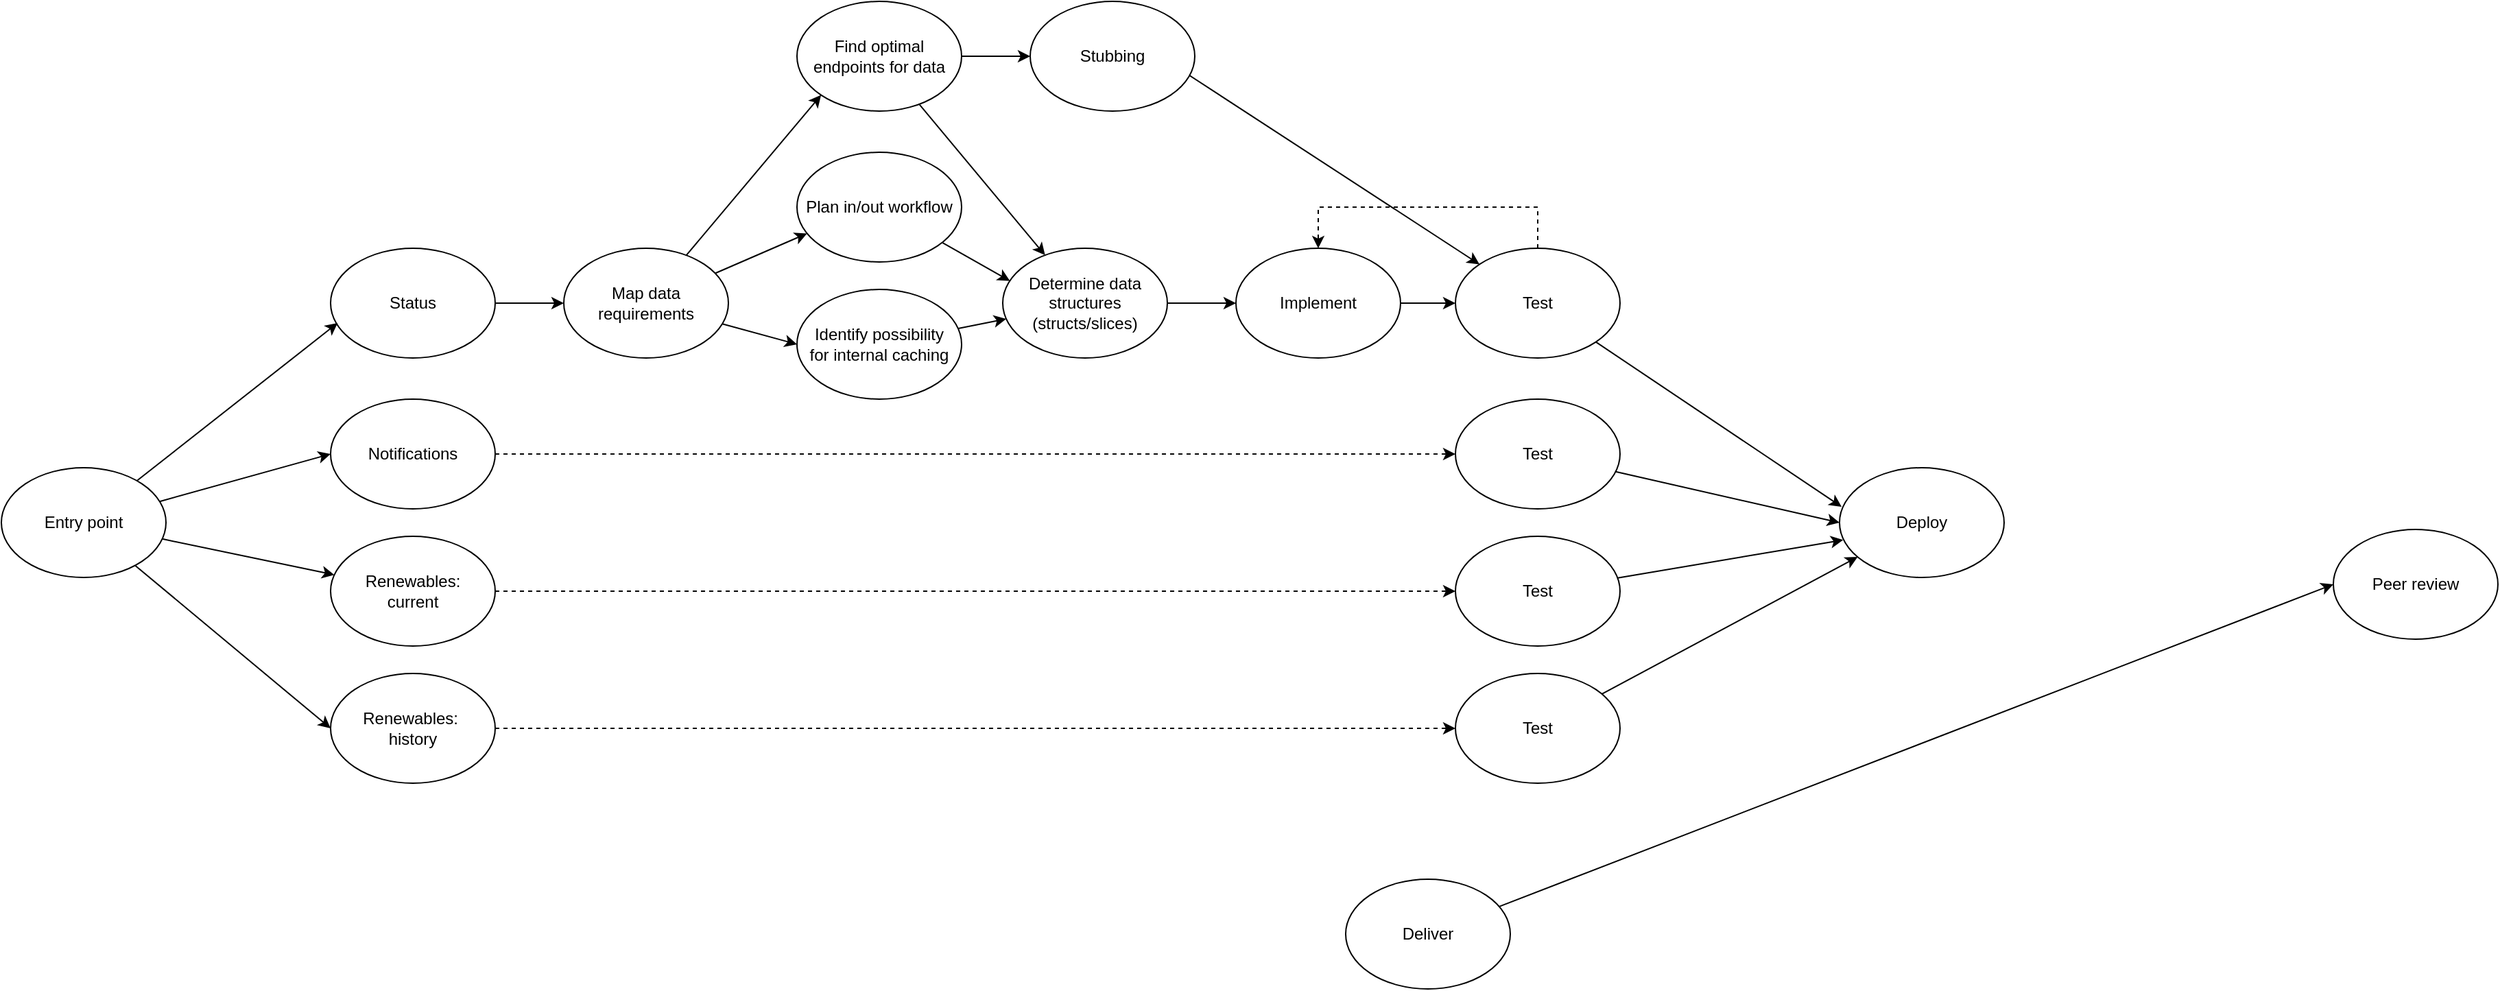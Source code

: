 <mxfile version="20.8.16" type="device"><diagram name="Page-1" id="SvMaIwNL90Uj27FDivkC"><mxGraphModel dx="2191" dy="1275" grid="1" gridSize="10" guides="1" tooltips="1" connect="1" arrows="1" fold="1" page="1" pageScale="1" pageWidth="827" pageHeight="1169" math="0" shadow="0"><root><mxCell id="0"/><mxCell id="1" parent="0"/><mxCell id="GjgoELPulGa1H9oOtkQz-29" style="edgeStyle=none;rounded=0;orthogonalLoop=1;jettySize=auto;html=1;entryX=0;entryY=0.5;entryDx=0;entryDy=0;" edge="1" parent="1" source="GjgoELPulGa1H9oOtkQz-1" target="GjgoELPulGa1H9oOtkQz-8"><mxGeometry relative="1" as="geometry"/></mxCell><mxCell id="GjgoELPulGa1H9oOtkQz-1" value="Status" style="ellipse;whiteSpace=wrap;html=1;" vertex="1" parent="1"><mxGeometry x="270" y="300" width="120" height="80" as="geometry"/></mxCell><mxCell id="GjgoELPulGa1H9oOtkQz-18" style="edgeStyle=orthogonalEdgeStyle;rounded=0;orthogonalLoop=1;jettySize=auto;html=1;exitX=1;exitY=0.5;exitDx=0;exitDy=0;dashed=1;entryX=0;entryY=0.5;entryDx=0;entryDy=0;" edge="1" parent="1" source="GjgoELPulGa1H9oOtkQz-2" target="GjgoELPulGa1H9oOtkQz-19"><mxGeometry relative="1" as="geometry"><mxPoint x="1150.0" y="450.294" as="targetPoint"/></mxGeometry></mxCell><mxCell id="GjgoELPulGa1H9oOtkQz-2" value="Notifications" style="ellipse;whiteSpace=wrap;html=1;" vertex="1" parent="1"><mxGeometry x="270" y="410" width="120" height="80" as="geometry"/></mxCell><mxCell id="GjgoELPulGa1H9oOtkQz-22" style="edgeStyle=orthogonalEdgeStyle;rounded=0;orthogonalLoop=1;jettySize=auto;html=1;exitX=1;exitY=0.5;exitDx=0;exitDy=0;dashed=1;entryX=0;entryY=0.5;entryDx=0;entryDy=0;" edge="1" parent="1" source="GjgoELPulGa1H9oOtkQz-3" target="GjgoELPulGa1H9oOtkQz-20"><mxGeometry relative="1" as="geometry"><mxPoint x="1080.0" y="550.294" as="targetPoint"/></mxGeometry></mxCell><mxCell id="GjgoELPulGa1H9oOtkQz-3" value="Renewables:&lt;br&gt;current" style="ellipse;whiteSpace=wrap;html=1;" vertex="1" parent="1"><mxGeometry x="270" y="510" width="120" height="80" as="geometry"/></mxCell><mxCell id="GjgoELPulGa1H9oOtkQz-23" style="edgeStyle=orthogonalEdgeStyle;rounded=0;orthogonalLoop=1;jettySize=auto;html=1;entryX=0;entryY=0.5;entryDx=0;entryDy=0;dashed=1;" edge="1" parent="1" source="GjgoELPulGa1H9oOtkQz-4" target="GjgoELPulGa1H9oOtkQz-21"><mxGeometry relative="1" as="geometry"/></mxCell><mxCell id="GjgoELPulGa1H9oOtkQz-4" value="Renewables:&amp;nbsp;&lt;br&gt;history" style="ellipse;whiteSpace=wrap;html=1;" vertex="1" parent="1"><mxGeometry x="270" y="610" width="120" height="80" as="geometry"/></mxCell><mxCell id="GjgoELPulGa1H9oOtkQz-35" style="edgeStyle=none;rounded=0;orthogonalLoop=1;jettySize=auto;html=1;" edge="1" parent="1" source="GjgoELPulGa1H9oOtkQz-5" target="GjgoELPulGa1H9oOtkQz-10"><mxGeometry relative="1" as="geometry"/></mxCell><mxCell id="GjgoELPulGa1H9oOtkQz-5" value="Identify possibility&lt;br&gt;for internal caching" style="ellipse;whiteSpace=wrap;html=1;" vertex="1" parent="1"><mxGeometry x="610" y="330" width="120" height="80" as="geometry"/></mxCell><mxCell id="GjgoELPulGa1H9oOtkQz-38" style="edgeStyle=none;rounded=0;orthogonalLoop=1;jettySize=auto;html=1;entryX=0.043;entryY=0.681;entryDx=0;entryDy=0;entryPerimeter=0;" edge="1" parent="1" source="GjgoELPulGa1H9oOtkQz-6" target="GjgoELPulGa1H9oOtkQz-1"><mxGeometry relative="1" as="geometry"/></mxCell><mxCell id="GjgoELPulGa1H9oOtkQz-39" style="edgeStyle=none;rounded=0;orthogonalLoop=1;jettySize=auto;html=1;entryX=0;entryY=0.5;entryDx=0;entryDy=0;" edge="1" parent="1" source="GjgoELPulGa1H9oOtkQz-6" target="GjgoELPulGa1H9oOtkQz-2"><mxGeometry relative="1" as="geometry"/></mxCell><mxCell id="GjgoELPulGa1H9oOtkQz-40" style="edgeStyle=none;rounded=0;orthogonalLoop=1;jettySize=auto;html=1;" edge="1" parent="1" source="GjgoELPulGa1H9oOtkQz-6" target="GjgoELPulGa1H9oOtkQz-3"><mxGeometry relative="1" as="geometry"/></mxCell><mxCell id="GjgoELPulGa1H9oOtkQz-41" style="edgeStyle=none;rounded=0;orthogonalLoop=1;jettySize=auto;html=1;entryX=0;entryY=0.5;entryDx=0;entryDy=0;" edge="1" parent="1" source="GjgoELPulGa1H9oOtkQz-6" target="GjgoELPulGa1H9oOtkQz-4"><mxGeometry relative="1" as="geometry"/></mxCell><mxCell id="GjgoELPulGa1H9oOtkQz-6" value="Entry point" style="ellipse;whiteSpace=wrap;html=1;" vertex="1" parent="1"><mxGeometry x="30" y="460" width="120" height="80" as="geometry"/></mxCell><mxCell id="GjgoELPulGa1H9oOtkQz-30" style="edgeStyle=none;rounded=0;orthogonalLoop=1;jettySize=auto;html=1;entryX=0;entryY=1;entryDx=0;entryDy=0;" edge="1" parent="1" source="GjgoELPulGa1H9oOtkQz-8" target="GjgoELPulGa1H9oOtkQz-9"><mxGeometry relative="1" as="geometry"/></mxCell><mxCell id="GjgoELPulGa1H9oOtkQz-31" style="edgeStyle=none;rounded=0;orthogonalLoop=1;jettySize=auto;html=1;entryX=0.061;entryY=0.74;entryDx=0;entryDy=0;entryPerimeter=0;" edge="1" parent="1" source="GjgoELPulGa1H9oOtkQz-8" target="GjgoELPulGa1H9oOtkQz-11"><mxGeometry relative="1" as="geometry"/></mxCell><mxCell id="GjgoELPulGa1H9oOtkQz-32" style="edgeStyle=none;rounded=0;orthogonalLoop=1;jettySize=auto;html=1;entryX=0;entryY=0.5;entryDx=0;entryDy=0;" edge="1" parent="1" source="GjgoELPulGa1H9oOtkQz-8" target="GjgoELPulGa1H9oOtkQz-5"><mxGeometry relative="1" as="geometry"/></mxCell><mxCell id="GjgoELPulGa1H9oOtkQz-8" value="Map data requirements" style="ellipse;whiteSpace=wrap;html=1;" vertex="1" parent="1"><mxGeometry x="440" y="300" width="120" height="80" as="geometry"/></mxCell><mxCell id="GjgoELPulGa1H9oOtkQz-33" style="edgeStyle=none;rounded=0;orthogonalLoop=1;jettySize=auto;html=1;" edge="1" parent="1" source="GjgoELPulGa1H9oOtkQz-9" target="GjgoELPulGa1H9oOtkQz-10"><mxGeometry relative="1" as="geometry"/></mxCell><mxCell id="GjgoELPulGa1H9oOtkQz-44" style="edgeStyle=none;rounded=0;orthogonalLoop=1;jettySize=auto;html=1;" edge="1" parent="1" source="GjgoELPulGa1H9oOtkQz-9" target="GjgoELPulGa1H9oOtkQz-43"><mxGeometry relative="1" as="geometry"/></mxCell><mxCell id="GjgoELPulGa1H9oOtkQz-9" value="Find optimal endpoints for data" style="ellipse;whiteSpace=wrap;html=1;" vertex="1" parent="1"><mxGeometry x="610" y="120" width="120" height="80" as="geometry"/></mxCell><mxCell id="GjgoELPulGa1H9oOtkQz-36" style="edgeStyle=none;rounded=0;orthogonalLoop=1;jettySize=auto;html=1;" edge="1" parent="1" source="GjgoELPulGa1H9oOtkQz-10" target="GjgoELPulGa1H9oOtkQz-15"><mxGeometry relative="1" as="geometry"/></mxCell><mxCell id="GjgoELPulGa1H9oOtkQz-10" value="Determine data structures (structs/slices)" style="ellipse;whiteSpace=wrap;html=1;" vertex="1" parent="1"><mxGeometry x="760" y="300" width="120" height="80" as="geometry"/></mxCell><mxCell id="GjgoELPulGa1H9oOtkQz-34" style="edgeStyle=none;rounded=0;orthogonalLoop=1;jettySize=auto;html=1;entryX=0.044;entryY=0.298;entryDx=0;entryDy=0;entryPerimeter=0;" edge="1" parent="1" source="GjgoELPulGa1H9oOtkQz-11" target="GjgoELPulGa1H9oOtkQz-10"><mxGeometry relative="1" as="geometry"/></mxCell><mxCell id="GjgoELPulGa1H9oOtkQz-11" value="Plan in/out workflow" style="ellipse;whiteSpace=wrap;html=1;" vertex="1" parent="1"><mxGeometry x="610" y="230" width="120" height="80" as="geometry"/></mxCell><mxCell id="GjgoELPulGa1H9oOtkQz-37" style="edgeStyle=none;rounded=0;orthogonalLoop=1;jettySize=auto;html=1;entryX=0;entryY=0.5;entryDx=0;entryDy=0;" edge="1" parent="1" source="GjgoELPulGa1H9oOtkQz-15" target="GjgoELPulGa1H9oOtkQz-16"><mxGeometry relative="1" as="geometry"/></mxCell><mxCell id="GjgoELPulGa1H9oOtkQz-15" value="Implement" style="ellipse;whiteSpace=wrap;html=1;" vertex="1" parent="1"><mxGeometry x="930" y="300" width="120" height="80" as="geometry"/></mxCell><mxCell id="GjgoELPulGa1H9oOtkQz-17" style="edgeStyle=orthogonalEdgeStyle;rounded=0;orthogonalLoop=1;jettySize=auto;html=1;entryX=0.5;entryY=0;entryDx=0;entryDy=0;dashed=1;exitX=0.5;exitY=0;exitDx=0;exitDy=0;" edge="1" parent="1" source="GjgoELPulGa1H9oOtkQz-16" target="GjgoELPulGa1H9oOtkQz-15"><mxGeometry relative="1" as="geometry"><Array as="points"><mxPoint x="1150" y="270"/><mxPoint x="990" y="270"/></Array></mxGeometry></mxCell><mxCell id="GjgoELPulGa1H9oOtkQz-25" style="rounded=0;orthogonalLoop=1;jettySize=auto;html=1;entryX=0.013;entryY=0.356;entryDx=0;entryDy=0;entryPerimeter=0;" edge="1" parent="1" source="GjgoELPulGa1H9oOtkQz-16" target="GjgoELPulGa1H9oOtkQz-24"><mxGeometry relative="1" as="geometry"/></mxCell><mxCell id="GjgoELPulGa1H9oOtkQz-16" value="Test" style="ellipse;whiteSpace=wrap;html=1;" vertex="1" parent="1"><mxGeometry x="1090" y="300" width="120" height="80" as="geometry"/></mxCell><mxCell id="GjgoELPulGa1H9oOtkQz-26" style="edgeStyle=none;rounded=0;orthogonalLoop=1;jettySize=auto;html=1;entryX=0;entryY=0.5;entryDx=0;entryDy=0;" edge="1" parent="1" source="GjgoELPulGa1H9oOtkQz-19" target="GjgoELPulGa1H9oOtkQz-24"><mxGeometry relative="1" as="geometry"/></mxCell><mxCell id="GjgoELPulGa1H9oOtkQz-19" value="Test" style="ellipse;whiteSpace=wrap;html=1;" vertex="1" parent="1"><mxGeometry x="1090" y="410" width="120" height="80" as="geometry"/></mxCell><mxCell id="GjgoELPulGa1H9oOtkQz-42" style="edgeStyle=none;rounded=0;orthogonalLoop=1;jettySize=auto;html=1;entryX=0.022;entryY=0.658;entryDx=0;entryDy=0;entryPerimeter=0;" edge="1" parent="1" source="GjgoELPulGa1H9oOtkQz-20" target="GjgoELPulGa1H9oOtkQz-24"><mxGeometry relative="1" as="geometry"/></mxCell><mxCell id="GjgoELPulGa1H9oOtkQz-20" value="Test" style="ellipse;whiteSpace=wrap;html=1;" vertex="1" parent="1"><mxGeometry x="1090" y="510" width="120" height="80" as="geometry"/></mxCell><mxCell id="GjgoELPulGa1H9oOtkQz-28" style="edgeStyle=none;rounded=0;orthogonalLoop=1;jettySize=auto;html=1;" edge="1" parent="1" source="GjgoELPulGa1H9oOtkQz-21" target="GjgoELPulGa1H9oOtkQz-24"><mxGeometry relative="1" as="geometry"/></mxCell><mxCell id="GjgoELPulGa1H9oOtkQz-21" value="Test" style="ellipse;whiteSpace=wrap;html=1;" vertex="1" parent="1"><mxGeometry x="1090" y="610" width="120" height="80" as="geometry"/></mxCell><mxCell id="GjgoELPulGa1H9oOtkQz-24" value="Deploy" style="ellipse;whiteSpace=wrap;html=1;" vertex="1" parent="1"><mxGeometry x="1370" y="460" width="120" height="80" as="geometry"/></mxCell><mxCell id="GjgoELPulGa1H9oOtkQz-45" style="edgeStyle=none;rounded=0;orthogonalLoop=1;jettySize=auto;html=1;entryX=0;entryY=0;entryDx=0;entryDy=0;" edge="1" parent="1" target="GjgoELPulGa1H9oOtkQz-16"><mxGeometry relative="1" as="geometry"><mxPoint x="890" y="170" as="sourcePoint"/></mxGeometry></mxCell><mxCell id="GjgoELPulGa1H9oOtkQz-43" value="Stubbing" style="ellipse;whiteSpace=wrap;html=1;" vertex="1" parent="1"><mxGeometry x="780" y="120" width="120" height="80" as="geometry"/></mxCell><mxCell id="GjgoELPulGa1H9oOtkQz-50" style="edgeStyle=none;rounded=0;orthogonalLoop=1;jettySize=auto;html=1;entryX=0;entryY=0.5;entryDx=0;entryDy=0;" edge="1" parent="1" source="GjgoELPulGa1H9oOtkQz-46" target="GjgoELPulGa1H9oOtkQz-49"><mxGeometry relative="1" as="geometry"/></mxCell><mxCell id="GjgoELPulGa1H9oOtkQz-46" value="Deliver" style="ellipse;whiteSpace=wrap;html=1;" vertex="1" parent="1"><mxGeometry x="1010" y="760" width="120" height="80" as="geometry"/></mxCell><mxCell id="GjgoELPulGa1H9oOtkQz-49" value="Peer review" style="ellipse;whiteSpace=wrap;html=1;" vertex="1" parent="1"><mxGeometry x="1730" y="505" width="120" height="80" as="geometry"/></mxCell></root></mxGraphModel></diagram></mxfile>